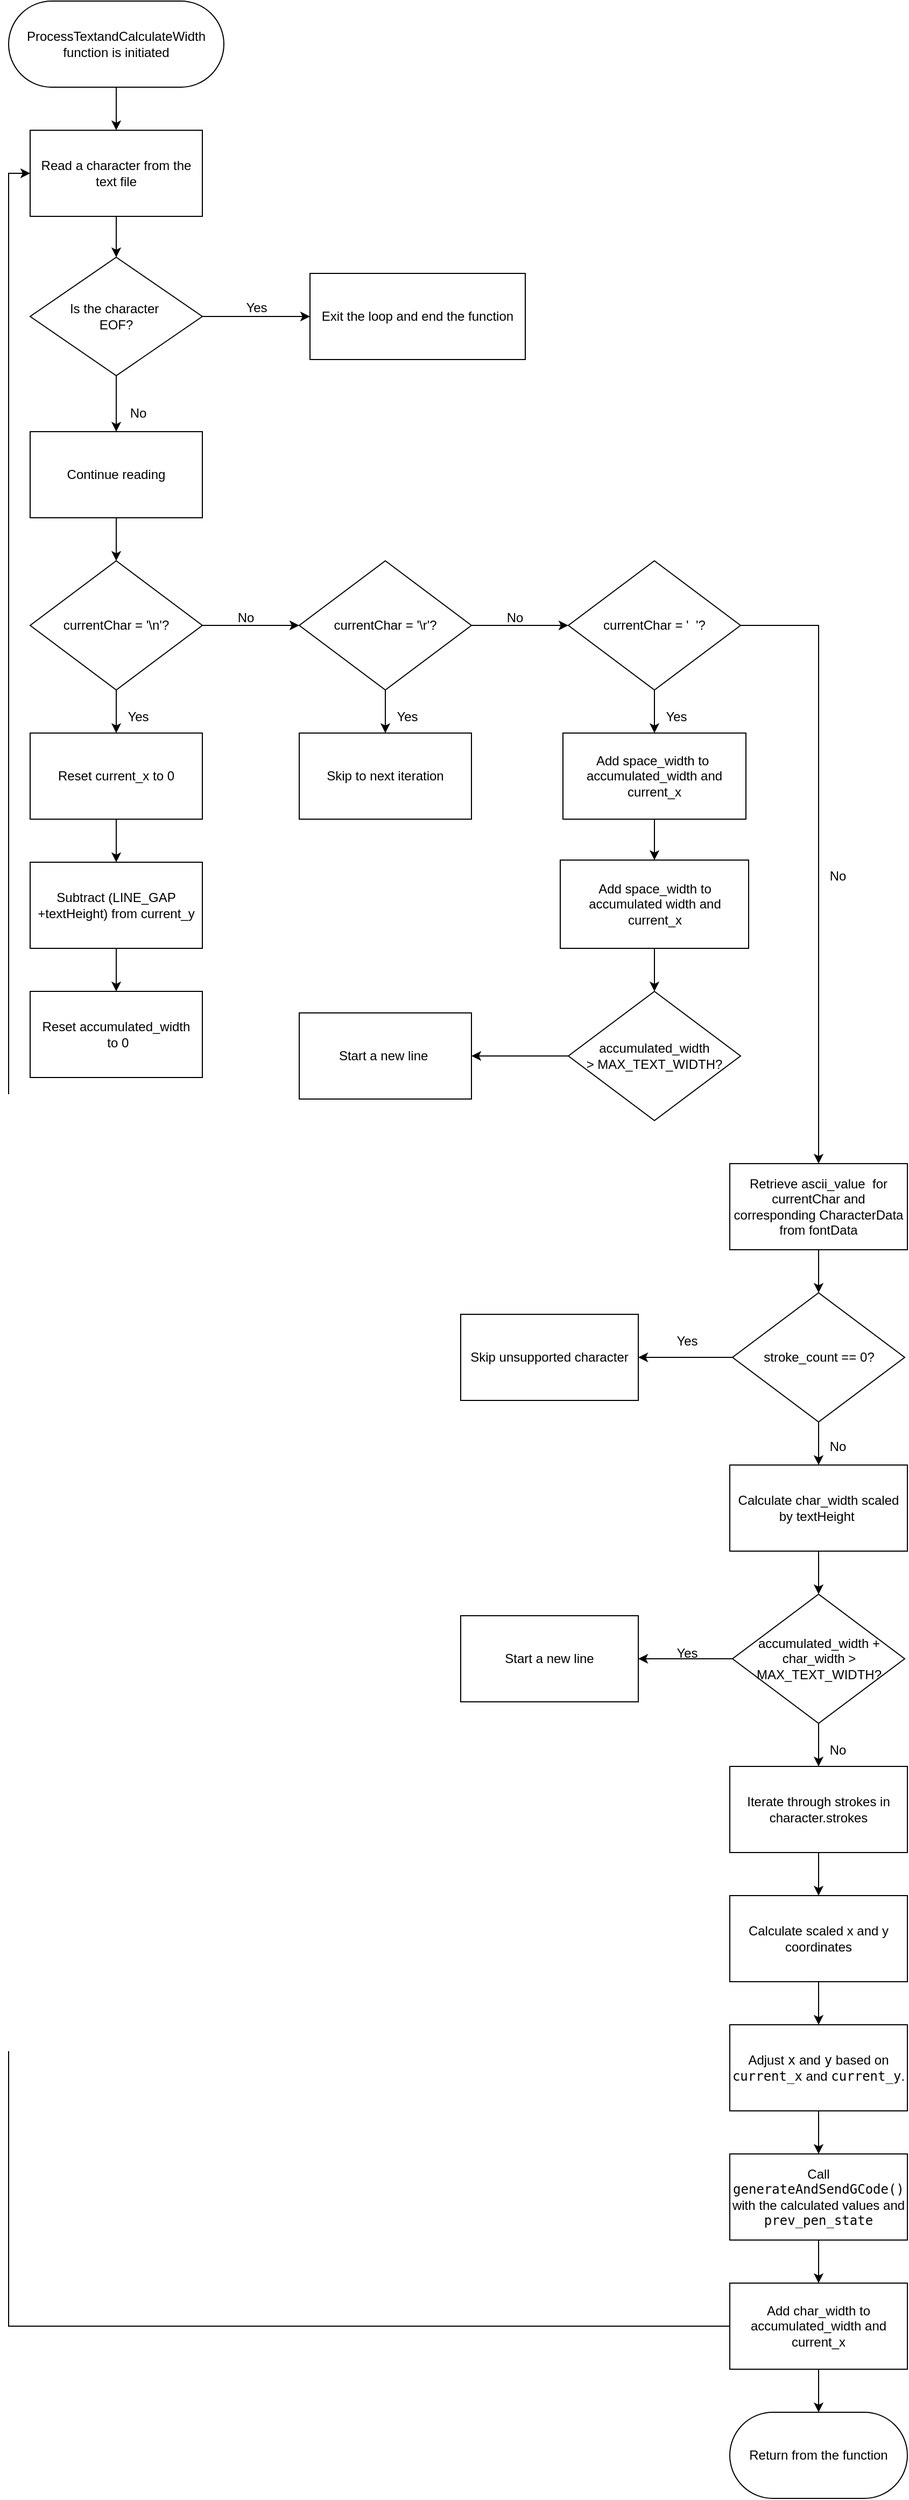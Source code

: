 <mxfile version="24.7.17">
  <diagram name="Page-1" id="57yvEe4TRkR4ltm_EQmU">
    <mxGraphModel dx="647" dy="1029" grid="1" gridSize="10" guides="1" tooltips="1" connect="1" arrows="1" fold="1" page="1" pageScale="1" pageWidth="850" pageHeight="1100" math="0" shadow="0">
      <root>
        <mxCell id="0" />
        <mxCell id="1" parent="0" />
        <mxCell id="QNMhVfp7GwCpYHeCxCwA-3" style="edgeStyle=orthogonalEdgeStyle;rounded=0;orthogonalLoop=1;jettySize=auto;html=1;entryX=0.5;entryY=0;entryDx=0;entryDy=0;" parent="1" source="QNMhVfp7GwCpYHeCxCwA-1" target="QNMhVfp7GwCpYHeCxCwA-2" edge="1">
          <mxGeometry relative="1" as="geometry" />
        </mxCell>
        <mxCell id="QNMhVfp7GwCpYHeCxCwA-1" value="ProcessTextandCalculateWidth&lt;div&gt;function is initiated&lt;/div&gt;" style="rounded=1;whiteSpace=wrap;html=1;arcSize=50;" parent="1" vertex="1">
          <mxGeometry x="10" y="40" width="200" height="80" as="geometry" />
        </mxCell>
        <mxCell id="QNMhVfp7GwCpYHeCxCwA-5" style="edgeStyle=orthogonalEdgeStyle;rounded=0;orthogonalLoop=1;jettySize=auto;html=1;entryX=0.5;entryY=0;entryDx=0;entryDy=0;" parent="1" source="QNMhVfp7GwCpYHeCxCwA-2" target="QNMhVfp7GwCpYHeCxCwA-4" edge="1">
          <mxGeometry relative="1" as="geometry" />
        </mxCell>
        <mxCell id="QNMhVfp7GwCpYHeCxCwA-2" value="Read a character from the text file" style="rounded=0;whiteSpace=wrap;html=1;" parent="1" vertex="1">
          <mxGeometry x="30" y="160" width="160" height="80" as="geometry" />
        </mxCell>
        <mxCell id="QNMhVfp7GwCpYHeCxCwA-7" style="edgeStyle=orthogonalEdgeStyle;rounded=0;orthogonalLoop=1;jettySize=auto;html=1;entryX=0;entryY=0.5;entryDx=0;entryDy=0;" parent="1" source="QNMhVfp7GwCpYHeCxCwA-4" target="QNMhVfp7GwCpYHeCxCwA-6" edge="1">
          <mxGeometry relative="1" as="geometry">
            <mxPoint x="280" y="340" as="targetPoint" />
          </mxGeometry>
        </mxCell>
        <mxCell id="QNMhVfp7GwCpYHeCxCwA-10" style="edgeStyle=orthogonalEdgeStyle;rounded=0;orthogonalLoop=1;jettySize=auto;html=1;entryX=0.5;entryY=0;entryDx=0;entryDy=0;" parent="1" source="QNMhVfp7GwCpYHeCxCwA-4" target="QNMhVfp7GwCpYHeCxCwA-9" edge="1">
          <mxGeometry relative="1" as="geometry" />
        </mxCell>
        <mxCell id="QNMhVfp7GwCpYHeCxCwA-4" value="Is the character&amp;nbsp;&lt;div&gt;EOF?&lt;/div&gt;" style="rhombus;whiteSpace=wrap;html=1;" parent="1" vertex="1">
          <mxGeometry x="30" y="278" width="160" height="110" as="geometry" />
        </mxCell>
        <mxCell id="QNMhVfp7GwCpYHeCxCwA-6" value="Exit the loop and end the function" style="rounded=0;whiteSpace=wrap;html=1;" parent="1" vertex="1">
          <mxGeometry x="290" y="293" width="200" height="80" as="geometry" />
        </mxCell>
        <mxCell id="QNMhVfp7GwCpYHeCxCwA-8" value="Yes" style="text;html=1;align=center;verticalAlign=middle;resizable=0;points=[];autosize=1;strokeColor=none;fillColor=none;" parent="1" vertex="1">
          <mxGeometry x="220" y="310" width="40" height="30" as="geometry" />
        </mxCell>
        <mxCell id="QNMhVfp7GwCpYHeCxCwA-13" style="edgeStyle=orthogonalEdgeStyle;rounded=0;orthogonalLoop=1;jettySize=auto;html=1;entryX=0.5;entryY=0;entryDx=0;entryDy=0;" parent="1" source="QNMhVfp7GwCpYHeCxCwA-9" target="QNMhVfp7GwCpYHeCxCwA-12" edge="1">
          <mxGeometry relative="1" as="geometry" />
        </mxCell>
        <mxCell id="QNMhVfp7GwCpYHeCxCwA-9" value="Continue reading" style="rounded=0;whiteSpace=wrap;html=1;" parent="1" vertex="1">
          <mxGeometry x="30" y="440" width="160" height="80" as="geometry" />
        </mxCell>
        <mxCell id="QNMhVfp7GwCpYHeCxCwA-11" value="No" style="text;html=1;align=center;verticalAlign=middle;resizable=0;points=[];autosize=1;strokeColor=none;fillColor=none;" parent="1" vertex="1">
          <mxGeometry x="110" y="408" width="40" height="30" as="geometry" />
        </mxCell>
        <mxCell id="QNMhVfp7GwCpYHeCxCwA-16" style="edgeStyle=orthogonalEdgeStyle;rounded=0;orthogonalLoop=1;jettySize=auto;html=1;entryX=0;entryY=0.5;entryDx=0;entryDy=0;" parent="1" source="QNMhVfp7GwCpYHeCxCwA-12" target="QNMhVfp7GwCpYHeCxCwA-14" edge="1">
          <mxGeometry relative="1" as="geometry" />
        </mxCell>
        <mxCell id="QNMhVfp7GwCpYHeCxCwA-23" style="edgeStyle=orthogonalEdgeStyle;rounded=0;orthogonalLoop=1;jettySize=auto;html=1;entryX=0.5;entryY=0;entryDx=0;entryDy=0;" parent="1" source="QNMhVfp7GwCpYHeCxCwA-12" target="QNMhVfp7GwCpYHeCxCwA-20" edge="1">
          <mxGeometry relative="1" as="geometry" />
        </mxCell>
        <mxCell id="QNMhVfp7GwCpYHeCxCwA-12" value="currentChar = &#39;\n&#39;?" style="rhombus;whiteSpace=wrap;html=1;" parent="1" vertex="1">
          <mxGeometry x="30" y="560" width="160" height="120" as="geometry" />
        </mxCell>
        <mxCell id="QNMhVfp7GwCpYHeCxCwA-17" style="edgeStyle=orthogonalEdgeStyle;rounded=0;orthogonalLoop=1;jettySize=auto;html=1;entryX=0;entryY=0.5;entryDx=0;entryDy=0;" parent="1" source="QNMhVfp7GwCpYHeCxCwA-14" target="QNMhVfp7GwCpYHeCxCwA-15" edge="1">
          <mxGeometry relative="1" as="geometry" />
        </mxCell>
        <mxCell id="QNMhVfp7GwCpYHeCxCwA-24" style="edgeStyle=orthogonalEdgeStyle;rounded=0;orthogonalLoop=1;jettySize=auto;html=1;entryX=0.5;entryY=0;entryDx=0;entryDy=0;" parent="1" source="QNMhVfp7GwCpYHeCxCwA-14" target="QNMhVfp7GwCpYHeCxCwA-21" edge="1">
          <mxGeometry relative="1" as="geometry" />
        </mxCell>
        <mxCell id="QNMhVfp7GwCpYHeCxCwA-14" value="currentChar = &#39;\r&#39;?" style="rhombus;whiteSpace=wrap;html=1;" parent="1" vertex="1">
          <mxGeometry x="280" y="560" width="160" height="120" as="geometry" />
        </mxCell>
        <mxCell id="QNMhVfp7GwCpYHeCxCwA-25" style="edgeStyle=orthogonalEdgeStyle;rounded=0;orthogonalLoop=1;jettySize=auto;html=1;entryX=0.5;entryY=0;entryDx=0;entryDy=0;" parent="1" source="QNMhVfp7GwCpYHeCxCwA-15" target="QNMhVfp7GwCpYHeCxCwA-22" edge="1">
          <mxGeometry relative="1" as="geometry" />
        </mxCell>
        <mxCell id="OdbH5gyBI3lRMCOzgLPB-2" style="edgeStyle=orthogonalEdgeStyle;rounded=0;orthogonalLoop=1;jettySize=auto;html=1;entryX=0.5;entryY=0;entryDx=0;entryDy=0;" edge="1" parent="1" source="QNMhVfp7GwCpYHeCxCwA-15" target="OdbH5gyBI3lRMCOzgLPB-1">
          <mxGeometry relative="1" as="geometry">
            <Array as="points">
              <mxPoint x="763" y="620" />
            </Array>
          </mxGeometry>
        </mxCell>
        <mxCell id="QNMhVfp7GwCpYHeCxCwA-15" value="currentChar = &#39;&amp;nbsp; &#39;?" style="rhombus;whiteSpace=wrap;html=1;" parent="1" vertex="1">
          <mxGeometry x="530" y="560" width="160" height="120" as="geometry" />
        </mxCell>
        <mxCell id="QNMhVfp7GwCpYHeCxCwA-18" value="No" style="text;html=1;align=center;verticalAlign=middle;resizable=0;points=[];autosize=1;strokeColor=none;fillColor=none;" parent="1" vertex="1">
          <mxGeometry x="210" y="598" width="40" height="30" as="geometry" />
        </mxCell>
        <mxCell id="QNMhVfp7GwCpYHeCxCwA-19" value="No" style="text;html=1;align=center;verticalAlign=middle;resizable=0;points=[];autosize=1;strokeColor=none;fillColor=none;" parent="1" vertex="1">
          <mxGeometry x="460" y="598" width="40" height="30" as="geometry" />
        </mxCell>
        <mxCell id="QNMhVfp7GwCpYHeCxCwA-32" style="edgeStyle=orthogonalEdgeStyle;rounded=0;orthogonalLoop=1;jettySize=auto;html=1;entryX=0.5;entryY=0;entryDx=0;entryDy=0;" parent="1" source="QNMhVfp7GwCpYHeCxCwA-20" target="QNMhVfp7GwCpYHeCxCwA-29" edge="1">
          <mxGeometry relative="1" as="geometry" />
        </mxCell>
        <mxCell id="QNMhVfp7GwCpYHeCxCwA-20" value="Reset current_x to 0" style="rounded=0;whiteSpace=wrap;html=1;" parent="1" vertex="1">
          <mxGeometry x="30" y="720" width="160" height="80" as="geometry" />
        </mxCell>
        <mxCell id="QNMhVfp7GwCpYHeCxCwA-21" value="Skip to next iteration" style="rounded=0;whiteSpace=wrap;html=1;" parent="1" vertex="1">
          <mxGeometry x="280" y="720" width="160" height="80" as="geometry" />
        </mxCell>
        <mxCell id="QNMhVfp7GwCpYHeCxCwA-33" style="edgeStyle=orthogonalEdgeStyle;rounded=0;orthogonalLoop=1;jettySize=auto;html=1;entryX=0.5;entryY=0;entryDx=0;entryDy=0;" parent="1" source="QNMhVfp7GwCpYHeCxCwA-22" target="QNMhVfp7GwCpYHeCxCwA-31" edge="1">
          <mxGeometry relative="1" as="geometry" />
        </mxCell>
        <mxCell id="QNMhVfp7GwCpYHeCxCwA-22" value="Add space_width to&amp;nbsp;&lt;div&gt;accumulated_width and current_x&lt;/div&gt;" style="rounded=0;whiteSpace=wrap;html=1;" parent="1" vertex="1">
          <mxGeometry x="525" y="720" width="170" height="80" as="geometry" />
        </mxCell>
        <mxCell id="QNMhVfp7GwCpYHeCxCwA-26" value="Yes" style="text;html=1;align=center;verticalAlign=middle;resizable=0;points=[];autosize=1;strokeColor=none;fillColor=none;" parent="1" vertex="1">
          <mxGeometry x="110" y="690" width="40" height="30" as="geometry" />
        </mxCell>
        <mxCell id="QNMhVfp7GwCpYHeCxCwA-27" value="Yes" style="text;html=1;align=center;verticalAlign=middle;resizable=0;points=[];autosize=1;strokeColor=none;fillColor=none;" parent="1" vertex="1">
          <mxGeometry x="610" y="690" width="40" height="30" as="geometry" />
        </mxCell>
        <mxCell id="QNMhVfp7GwCpYHeCxCwA-28" value="Yes" style="text;html=1;align=center;verticalAlign=middle;resizable=0;points=[];autosize=1;strokeColor=none;fillColor=none;" parent="1" vertex="1">
          <mxGeometry x="360" y="690" width="40" height="30" as="geometry" />
        </mxCell>
        <mxCell id="QNMhVfp7GwCpYHeCxCwA-35" style="edgeStyle=orthogonalEdgeStyle;rounded=0;orthogonalLoop=1;jettySize=auto;html=1;entryX=0.5;entryY=0;entryDx=0;entryDy=0;" parent="1" source="QNMhVfp7GwCpYHeCxCwA-29" target="QNMhVfp7GwCpYHeCxCwA-34" edge="1">
          <mxGeometry relative="1" as="geometry" />
        </mxCell>
        <mxCell id="QNMhVfp7GwCpYHeCxCwA-29" value="Subtract (LINE_GAP +textHeight) from current_y" style="rounded=0;whiteSpace=wrap;html=1;" parent="1" vertex="1">
          <mxGeometry x="30" y="840" width="160" height="80" as="geometry" />
        </mxCell>
        <mxCell id="QNMhVfp7GwCpYHeCxCwA-37" style="edgeStyle=orthogonalEdgeStyle;rounded=0;orthogonalLoop=1;jettySize=auto;html=1;entryX=0.5;entryY=0;entryDx=0;entryDy=0;" parent="1" source="QNMhVfp7GwCpYHeCxCwA-31" target="QNMhVfp7GwCpYHeCxCwA-38" edge="1">
          <mxGeometry relative="1" as="geometry">
            <mxPoint x="610" y="920" as="targetPoint" />
          </mxGeometry>
        </mxCell>
        <mxCell id="QNMhVfp7GwCpYHeCxCwA-31" value="Add space_width to accumulated width and current_x" style="rounded=0;whiteSpace=wrap;html=1;" parent="1" vertex="1">
          <mxGeometry x="522.5" y="838" width="175" height="82" as="geometry" />
        </mxCell>
        <mxCell id="QNMhVfp7GwCpYHeCxCwA-34" value="Reset accumulated_width&lt;div&gt;&amp;nbsp;to 0&lt;/div&gt;" style="rounded=0;whiteSpace=wrap;html=1;" parent="1" vertex="1">
          <mxGeometry x="30" y="960" width="160" height="80" as="geometry" />
        </mxCell>
        <mxCell id="OdbH5gyBI3lRMCOzgLPB-19" style="edgeStyle=orthogonalEdgeStyle;rounded=0;orthogonalLoop=1;jettySize=auto;html=1;entryX=1;entryY=0.5;entryDx=0;entryDy=0;" edge="1" parent="1" source="QNMhVfp7GwCpYHeCxCwA-38" target="OdbH5gyBI3lRMCOzgLPB-18">
          <mxGeometry relative="1" as="geometry" />
        </mxCell>
        <mxCell id="QNMhVfp7GwCpYHeCxCwA-38" value="accumulated_width&lt;div&gt;&amp;gt; MAX_TEXT_WIDTH?&lt;/div&gt;" style="rhombus;whiteSpace=wrap;html=1;" parent="1" vertex="1">
          <mxGeometry x="530" y="960" width="160" height="120" as="geometry" />
        </mxCell>
        <mxCell id="OdbH5gyBI3lRMCOzgLPB-5" style="edgeStyle=orthogonalEdgeStyle;rounded=0;orthogonalLoop=1;jettySize=auto;html=1;entryX=0.5;entryY=0;entryDx=0;entryDy=0;" edge="1" parent="1" source="OdbH5gyBI3lRMCOzgLPB-1" target="OdbH5gyBI3lRMCOzgLPB-4">
          <mxGeometry relative="1" as="geometry" />
        </mxCell>
        <mxCell id="OdbH5gyBI3lRMCOzgLPB-1" value="Retrieve ascii_value&amp;nbsp; for currentChar and corresponding CharacterData from fontData" style="rounded=0;whiteSpace=wrap;html=1;" vertex="1" parent="1">
          <mxGeometry x="680" y="1120" width="165" height="80" as="geometry" />
        </mxCell>
        <mxCell id="OdbH5gyBI3lRMCOzgLPB-3" value="No" style="text;html=1;align=center;verticalAlign=middle;resizable=0;points=[];autosize=1;strokeColor=none;fillColor=none;" vertex="1" parent="1">
          <mxGeometry x="760" y="838" width="40" height="30" as="geometry" />
        </mxCell>
        <mxCell id="OdbH5gyBI3lRMCOzgLPB-8" style="edgeStyle=orthogonalEdgeStyle;rounded=0;orthogonalLoop=1;jettySize=auto;html=1;entryX=1;entryY=0.5;entryDx=0;entryDy=0;" edge="1" parent="1" source="OdbH5gyBI3lRMCOzgLPB-4" target="OdbH5gyBI3lRMCOzgLPB-7">
          <mxGeometry relative="1" as="geometry" />
        </mxCell>
        <mxCell id="OdbH5gyBI3lRMCOzgLPB-9" style="edgeStyle=orthogonalEdgeStyle;rounded=0;orthogonalLoop=1;jettySize=auto;html=1;entryX=0.5;entryY=0;entryDx=0;entryDy=0;" edge="1" parent="1" source="OdbH5gyBI3lRMCOzgLPB-4" target="OdbH5gyBI3lRMCOzgLPB-6">
          <mxGeometry relative="1" as="geometry" />
        </mxCell>
        <mxCell id="OdbH5gyBI3lRMCOzgLPB-4" value="stroke_count == 0?" style="rhombus;whiteSpace=wrap;html=1;" vertex="1" parent="1">
          <mxGeometry x="682.5" y="1240" width="160" height="120" as="geometry" />
        </mxCell>
        <mxCell id="OdbH5gyBI3lRMCOzgLPB-13" style="edgeStyle=orthogonalEdgeStyle;rounded=0;orthogonalLoop=1;jettySize=auto;html=1;entryX=0.5;entryY=0;entryDx=0;entryDy=0;" edge="1" parent="1" source="OdbH5gyBI3lRMCOzgLPB-6" target="OdbH5gyBI3lRMCOzgLPB-12">
          <mxGeometry relative="1" as="geometry" />
        </mxCell>
        <mxCell id="OdbH5gyBI3lRMCOzgLPB-6" value="Calculate char_width scaled by textHeight&amp;nbsp;" style="rounded=0;whiteSpace=wrap;html=1;" vertex="1" parent="1">
          <mxGeometry x="680" y="1400" width="165" height="80" as="geometry" />
        </mxCell>
        <mxCell id="OdbH5gyBI3lRMCOzgLPB-7" value="Skip unsupported character" style="rounded=0;whiteSpace=wrap;html=1;" vertex="1" parent="1">
          <mxGeometry x="430" y="1260" width="165" height="80" as="geometry" />
        </mxCell>
        <mxCell id="OdbH5gyBI3lRMCOzgLPB-10" value="Yes" style="text;html=1;align=center;verticalAlign=middle;resizable=0;points=[];autosize=1;strokeColor=none;fillColor=none;" vertex="1" parent="1">
          <mxGeometry x="620" y="1270" width="40" height="30" as="geometry" />
        </mxCell>
        <mxCell id="OdbH5gyBI3lRMCOzgLPB-11" value="No" style="text;html=1;align=center;verticalAlign=middle;resizable=0;points=[];autosize=1;strokeColor=none;fillColor=none;" vertex="1" parent="1">
          <mxGeometry x="760" y="1368" width="40" height="30" as="geometry" />
        </mxCell>
        <mxCell id="OdbH5gyBI3lRMCOzgLPB-15" style="edgeStyle=orthogonalEdgeStyle;rounded=0;orthogonalLoop=1;jettySize=auto;html=1;entryX=1;entryY=0.5;entryDx=0;entryDy=0;" edge="1" parent="1" source="OdbH5gyBI3lRMCOzgLPB-12" target="OdbH5gyBI3lRMCOzgLPB-14">
          <mxGeometry relative="1" as="geometry" />
        </mxCell>
        <mxCell id="OdbH5gyBI3lRMCOzgLPB-21" style="edgeStyle=orthogonalEdgeStyle;rounded=0;orthogonalLoop=1;jettySize=auto;html=1;entryX=0.5;entryY=0;entryDx=0;entryDy=0;" edge="1" parent="1" source="OdbH5gyBI3lRMCOzgLPB-12" target="OdbH5gyBI3lRMCOzgLPB-20">
          <mxGeometry relative="1" as="geometry" />
        </mxCell>
        <mxCell id="OdbH5gyBI3lRMCOzgLPB-12" value="accumulated_width + char_width &amp;gt; MAX_TEXT_WIDTH?" style="rhombus;whiteSpace=wrap;html=1;" vertex="1" parent="1">
          <mxGeometry x="682.5" y="1520" width="160" height="120" as="geometry" />
        </mxCell>
        <mxCell id="OdbH5gyBI3lRMCOzgLPB-14" value="Start a new line" style="rounded=0;whiteSpace=wrap;html=1;" vertex="1" parent="1">
          <mxGeometry x="430" y="1540" width="165" height="80" as="geometry" />
        </mxCell>
        <mxCell id="OdbH5gyBI3lRMCOzgLPB-16" value="Yes" style="text;html=1;align=center;verticalAlign=middle;resizable=0;points=[];autosize=1;strokeColor=none;fillColor=none;" vertex="1" parent="1">
          <mxGeometry x="620" y="1560" width="40" height="30" as="geometry" />
        </mxCell>
        <mxCell id="OdbH5gyBI3lRMCOzgLPB-18" value="Start a new line&amp;nbsp;" style="rounded=0;whiteSpace=wrap;html=1;" vertex="1" parent="1">
          <mxGeometry x="280" y="980" width="160" height="80" as="geometry" />
        </mxCell>
        <mxCell id="OdbH5gyBI3lRMCOzgLPB-25" style="edgeStyle=orthogonalEdgeStyle;rounded=0;orthogonalLoop=1;jettySize=auto;html=1;entryX=0.5;entryY=0;entryDx=0;entryDy=0;" edge="1" parent="1" source="OdbH5gyBI3lRMCOzgLPB-20" target="OdbH5gyBI3lRMCOzgLPB-23">
          <mxGeometry relative="1" as="geometry" />
        </mxCell>
        <mxCell id="OdbH5gyBI3lRMCOzgLPB-20" value="Iterate through strokes in character.strokes" style="rounded=0;whiteSpace=wrap;html=1;" vertex="1" parent="1">
          <mxGeometry x="680" y="1680" width="165" height="80" as="geometry" />
        </mxCell>
        <mxCell id="OdbH5gyBI3lRMCOzgLPB-22" value="No" style="text;html=1;align=center;verticalAlign=middle;resizable=0;points=[];autosize=1;strokeColor=none;fillColor=none;" vertex="1" parent="1">
          <mxGeometry x="760" y="1650" width="40" height="30" as="geometry" />
        </mxCell>
        <mxCell id="OdbH5gyBI3lRMCOzgLPB-26" style="edgeStyle=orthogonalEdgeStyle;rounded=0;orthogonalLoop=1;jettySize=auto;html=1;entryX=0.5;entryY=0;entryDx=0;entryDy=0;" edge="1" parent="1" source="OdbH5gyBI3lRMCOzgLPB-23" target="OdbH5gyBI3lRMCOzgLPB-24">
          <mxGeometry relative="1" as="geometry" />
        </mxCell>
        <mxCell id="OdbH5gyBI3lRMCOzgLPB-23" value="Calculate scaled x and y coordinates" style="rounded=0;whiteSpace=wrap;html=1;fontFamily=Helvetica;" vertex="1" parent="1">
          <mxGeometry x="680" y="1800" width="165" height="80" as="geometry" />
        </mxCell>
        <mxCell id="OdbH5gyBI3lRMCOzgLPB-28" style="edgeStyle=orthogonalEdgeStyle;rounded=0;orthogonalLoop=1;jettySize=auto;html=1;entryX=0.5;entryY=0;entryDx=0;entryDy=0;" edge="1" parent="1" source="OdbH5gyBI3lRMCOzgLPB-24" target="OdbH5gyBI3lRMCOzgLPB-27">
          <mxGeometry relative="1" as="geometry" />
        </mxCell>
        <mxCell id="OdbH5gyBI3lRMCOzgLPB-24" value="Adjust &lt;code&gt;x&lt;/code&gt; and &lt;code&gt;y&lt;/code&gt; based on &lt;code&gt;current_x&lt;/code&gt; and &lt;code&gt;current_y&lt;/code&gt;." style="rounded=0;whiteSpace=wrap;html=1;fontFamily=Helvetica;" vertex="1" parent="1">
          <mxGeometry x="680" y="1920" width="165" height="80" as="geometry" />
        </mxCell>
        <mxCell id="OdbH5gyBI3lRMCOzgLPB-30" style="edgeStyle=orthogonalEdgeStyle;rounded=0;orthogonalLoop=1;jettySize=auto;html=1;entryX=0.5;entryY=0;entryDx=0;entryDy=0;" edge="1" parent="1" source="OdbH5gyBI3lRMCOzgLPB-27" target="OdbH5gyBI3lRMCOzgLPB-29">
          <mxGeometry relative="1" as="geometry" />
        </mxCell>
        <mxCell id="OdbH5gyBI3lRMCOzgLPB-27" value="&lt;div&gt;Call &lt;code&gt;generateAndSendGCode()&lt;/code&gt; with the calculated values and &lt;code&gt;prev_pen_state&lt;/code&gt;&lt;/div&gt;" style="rounded=0;whiteSpace=wrap;html=1;" vertex="1" parent="1">
          <mxGeometry x="680" y="2040" width="165" height="80" as="geometry" />
        </mxCell>
        <mxCell id="OdbH5gyBI3lRMCOzgLPB-31" style="edgeStyle=orthogonalEdgeStyle;rounded=0;orthogonalLoop=1;jettySize=auto;html=1;entryX=0;entryY=0.5;entryDx=0;entryDy=0;" edge="1" parent="1" source="OdbH5gyBI3lRMCOzgLPB-29" target="QNMhVfp7GwCpYHeCxCwA-2">
          <mxGeometry relative="1" as="geometry">
            <mxPoint x="10" y="328.571" as="targetPoint" />
          </mxGeometry>
        </mxCell>
        <mxCell id="OdbH5gyBI3lRMCOzgLPB-33" style="edgeStyle=orthogonalEdgeStyle;rounded=0;orthogonalLoop=1;jettySize=auto;html=1;entryX=0.5;entryY=0;entryDx=0;entryDy=0;" edge="1" parent="1" source="OdbH5gyBI3lRMCOzgLPB-29" target="OdbH5gyBI3lRMCOzgLPB-32">
          <mxGeometry relative="1" as="geometry" />
        </mxCell>
        <mxCell id="OdbH5gyBI3lRMCOzgLPB-29" value="Add char_width to accumulated_width and current_x" style="rounded=0;whiteSpace=wrap;html=1;" vertex="1" parent="1">
          <mxGeometry x="680" y="2160" width="165" height="80" as="geometry" />
        </mxCell>
        <mxCell id="OdbH5gyBI3lRMCOzgLPB-32" value="Return from the function" style="rounded=1;whiteSpace=wrap;html=1;arcSize=50;" vertex="1" parent="1">
          <mxGeometry x="680" y="2280" width="165" height="80" as="geometry" />
        </mxCell>
      </root>
    </mxGraphModel>
  </diagram>
</mxfile>
